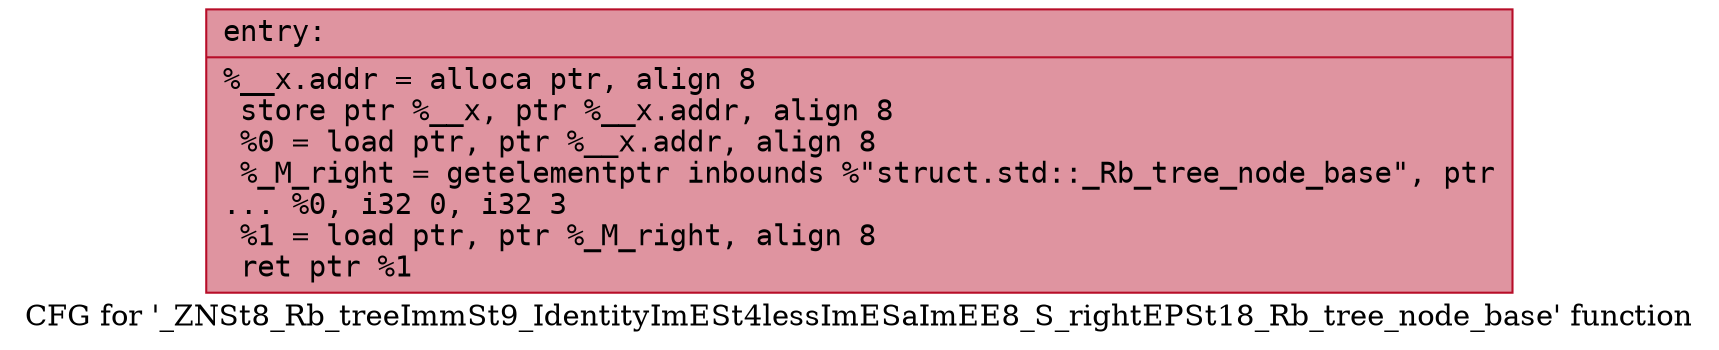 digraph "CFG for '_ZNSt8_Rb_treeImmSt9_IdentityImESt4lessImESaImEE8_S_rightEPSt18_Rb_tree_node_base' function" {
	label="CFG for '_ZNSt8_Rb_treeImmSt9_IdentityImESt4lessImESaImEE8_S_rightEPSt18_Rb_tree_node_base' function";

	Node0x563465736de0 [shape=record,color="#b70d28ff", style=filled, fillcolor="#b70d2870" fontname="Courier",label="{entry:\l|  %__x.addr = alloca ptr, align 8\l  store ptr %__x, ptr %__x.addr, align 8\l  %0 = load ptr, ptr %__x.addr, align 8\l  %_M_right = getelementptr inbounds %\"struct.std::_Rb_tree_node_base\", ptr\l... %0, i32 0, i32 3\l  %1 = load ptr, ptr %_M_right, align 8\l  ret ptr %1\l}"];
}

